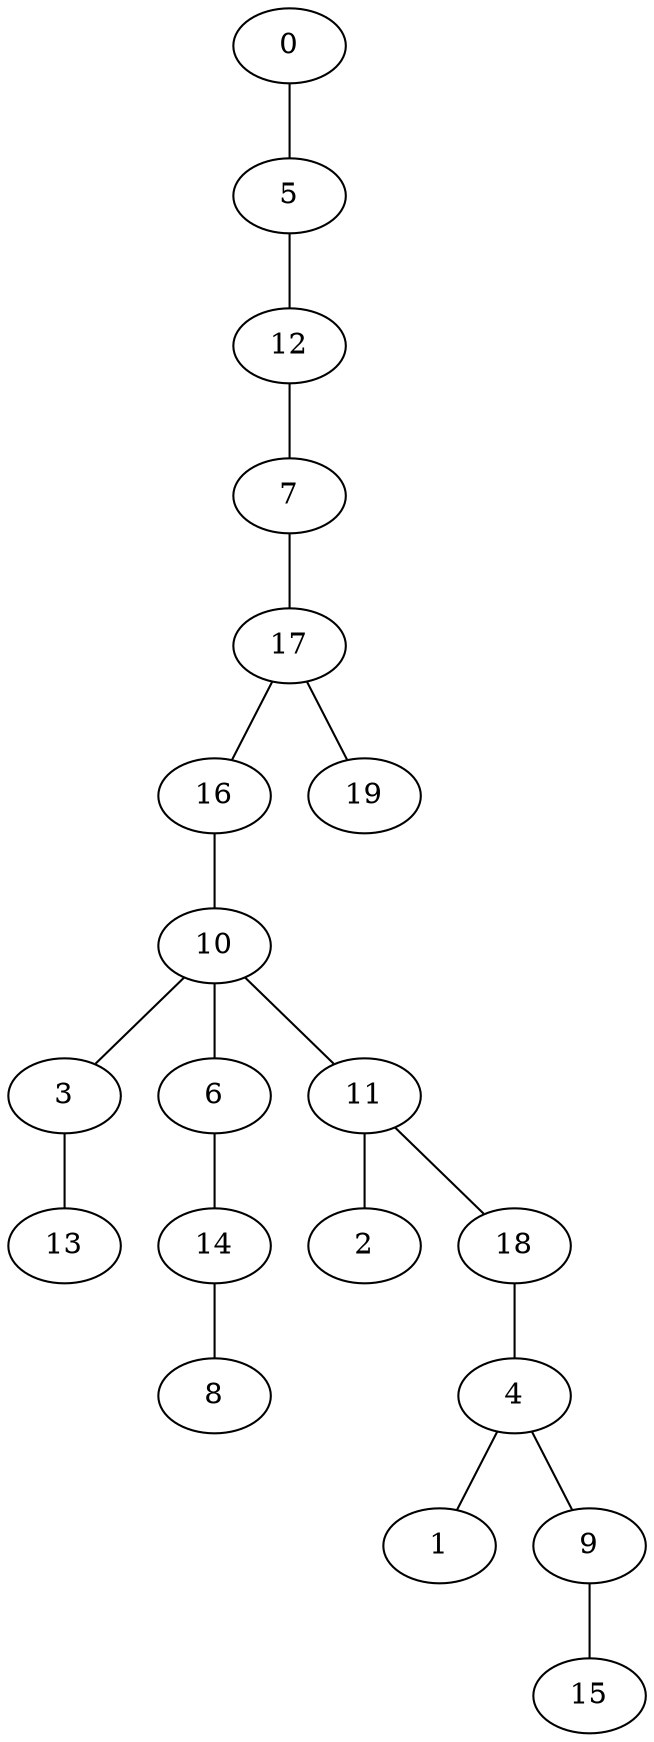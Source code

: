strict graph "" {
	0 -- 5;
	5 -- 12;
	12 -- 7;
	7 -- 17;
	17 -- 16;
	17 -- 19;
	16 -- 10;
	10 -- 3;
	10 -- 6;
	10 -- 11;
	3 -- 13;
	6 -- 14;
	11 -- 2;
	11 -- 18;
	18 -- 4;
	4 -- 1;
	4 -- 9;
	9 -- 15;
	14 -- 8;
}

